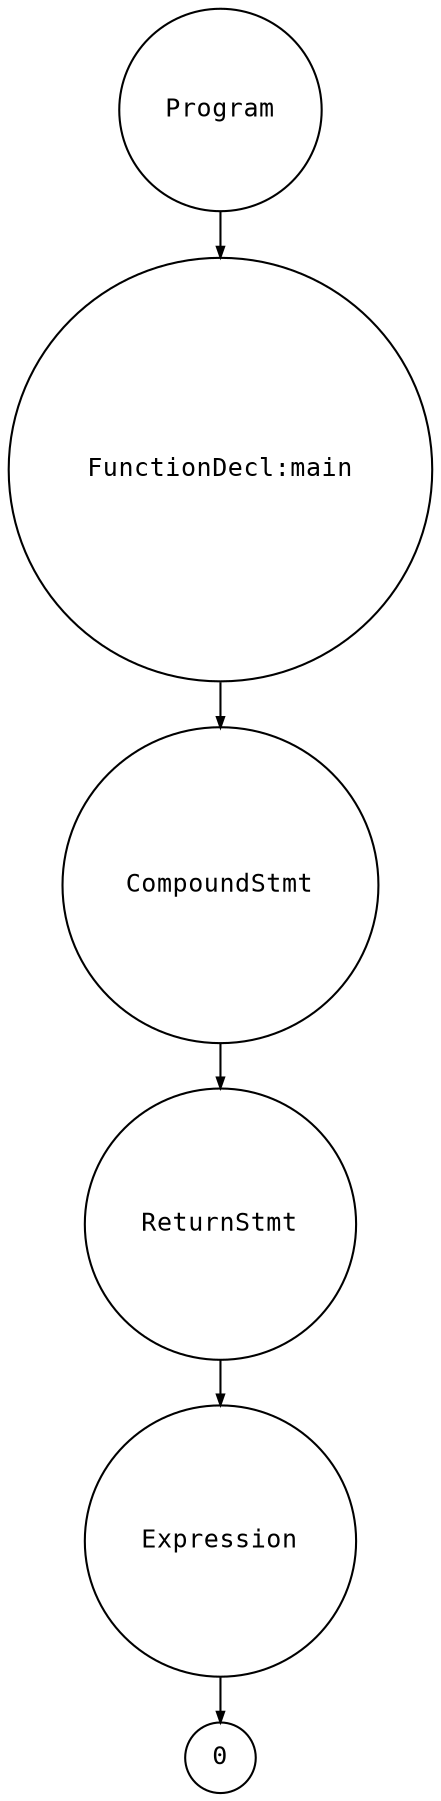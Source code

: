 digraph astgraph {
  node [shape=circle, fontsize=12, fontname="Courier", height=.1];
  ranksep=.3;
  edge [arrowsize=.5]

  node1 [label="Program"]
  node2 [label="FunctionDecl:main"]
  node3 [label="CompoundStmt"]
  node4 [label="ReturnStmt"]
  node5 [label="Expression"]
  node6 [label="0"]
  node5 -> node6
  node4 -> node5
  node3 -> node4
  node2 -> node3
  node1 -> node2
}
